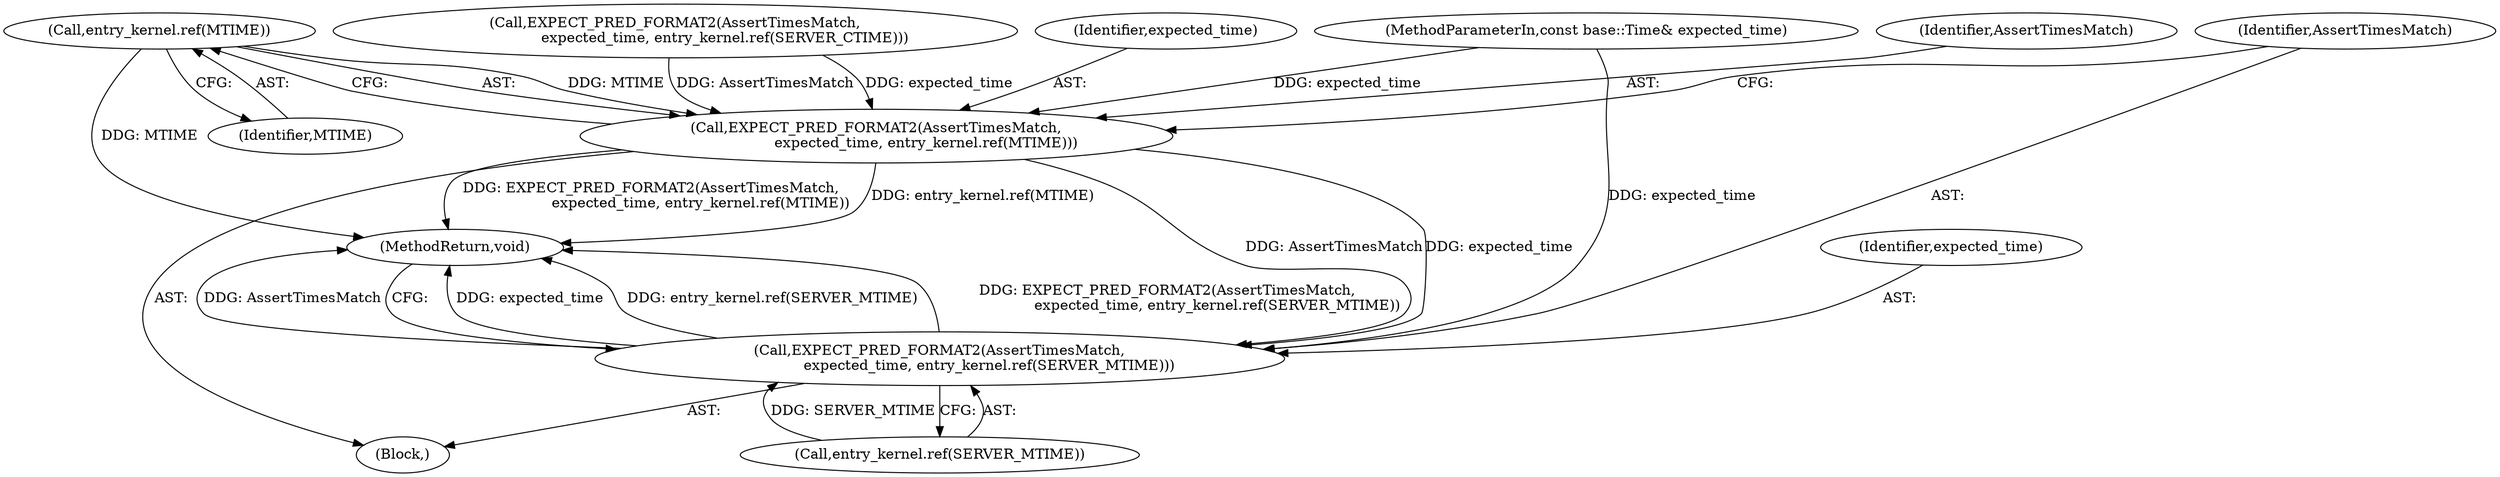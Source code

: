 digraph "1_Chrome_19190765882e272a6a2162c89acdb29110f7e3cf_24@del" {
"1000117" [label="(Call,entry_kernel.ref(MTIME))"];
"1000114" [label="(Call,EXPECT_PRED_FORMAT2(AssertTimesMatch,\n                      expected_time, entry_kernel.ref(MTIME)))"];
"1000119" [label="(Call,EXPECT_PRED_FORMAT2(AssertTimesMatch,\n                      expected_time, entry_kernel.ref(SERVER_MTIME)))"];
"1000115" [label="(Identifier,AssertTimesMatch)"];
"1000120" [label="(Identifier,AssertTimesMatch)"];
"1000102" [label="(MethodParameterIn,const base::Time& expected_time)"];
"1000117" [label="(Call,entry_kernel.ref(MTIME))"];
"1000118" [label="(Identifier,MTIME)"];
"1000114" [label="(Call,EXPECT_PRED_FORMAT2(AssertTimesMatch,\n                      expected_time, entry_kernel.ref(MTIME)))"];
"1000103" [label="(Block,)"];
"1000119" [label="(Call,EXPECT_PRED_FORMAT2(AssertTimesMatch,\n                      expected_time, entry_kernel.ref(SERVER_MTIME)))"];
"1000122" [label="(Call,entry_kernel.ref(SERVER_MTIME))"];
"1000109" [label="(Call,EXPECT_PRED_FORMAT2(AssertTimesMatch,\n                      expected_time, entry_kernel.ref(SERVER_CTIME)))"];
"1000121" [label="(Identifier,expected_time)"];
"1000116" [label="(Identifier,expected_time)"];
"1000124" [label="(MethodReturn,void)"];
"1000117" -> "1000114"  [label="AST: "];
"1000117" -> "1000118"  [label="CFG: "];
"1000118" -> "1000117"  [label="AST: "];
"1000114" -> "1000117"  [label="CFG: "];
"1000117" -> "1000124"  [label="DDG: MTIME"];
"1000117" -> "1000114"  [label="DDG: MTIME"];
"1000114" -> "1000103"  [label="AST: "];
"1000115" -> "1000114"  [label="AST: "];
"1000116" -> "1000114"  [label="AST: "];
"1000120" -> "1000114"  [label="CFG: "];
"1000114" -> "1000124"  [label="DDG: entry_kernel.ref(MTIME)"];
"1000114" -> "1000124"  [label="DDG: EXPECT_PRED_FORMAT2(AssertTimesMatch,\n                      expected_time, entry_kernel.ref(MTIME))"];
"1000109" -> "1000114"  [label="DDG: AssertTimesMatch"];
"1000109" -> "1000114"  [label="DDG: expected_time"];
"1000102" -> "1000114"  [label="DDG: expected_time"];
"1000114" -> "1000119"  [label="DDG: AssertTimesMatch"];
"1000114" -> "1000119"  [label="DDG: expected_time"];
"1000119" -> "1000103"  [label="AST: "];
"1000119" -> "1000122"  [label="CFG: "];
"1000120" -> "1000119"  [label="AST: "];
"1000121" -> "1000119"  [label="AST: "];
"1000122" -> "1000119"  [label="AST: "];
"1000124" -> "1000119"  [label="CFG: "];
"1000119" -> "1000124"  [label="DDG: expected_time"];
"1000119" -> "1000124"  [label="DDG: entry_kernel.ref(SERVER_MTIME)"];
"1000119" -> "1000124"  [label="DDG: EXPECT_PRED_FORMAT2(AssertTimesMatch,\n                      expected_time, entry_kernel.ref(SERVER_MTIME))"];
"1000119" -> "1000124"  [label="DDG: AssertTimesMatch"];
"1000102" -> "1000119"  [label="DDG: expected_time"];
"1000122" -> "1000119"  [label="DDG: SERVER_MTIME"];
}
